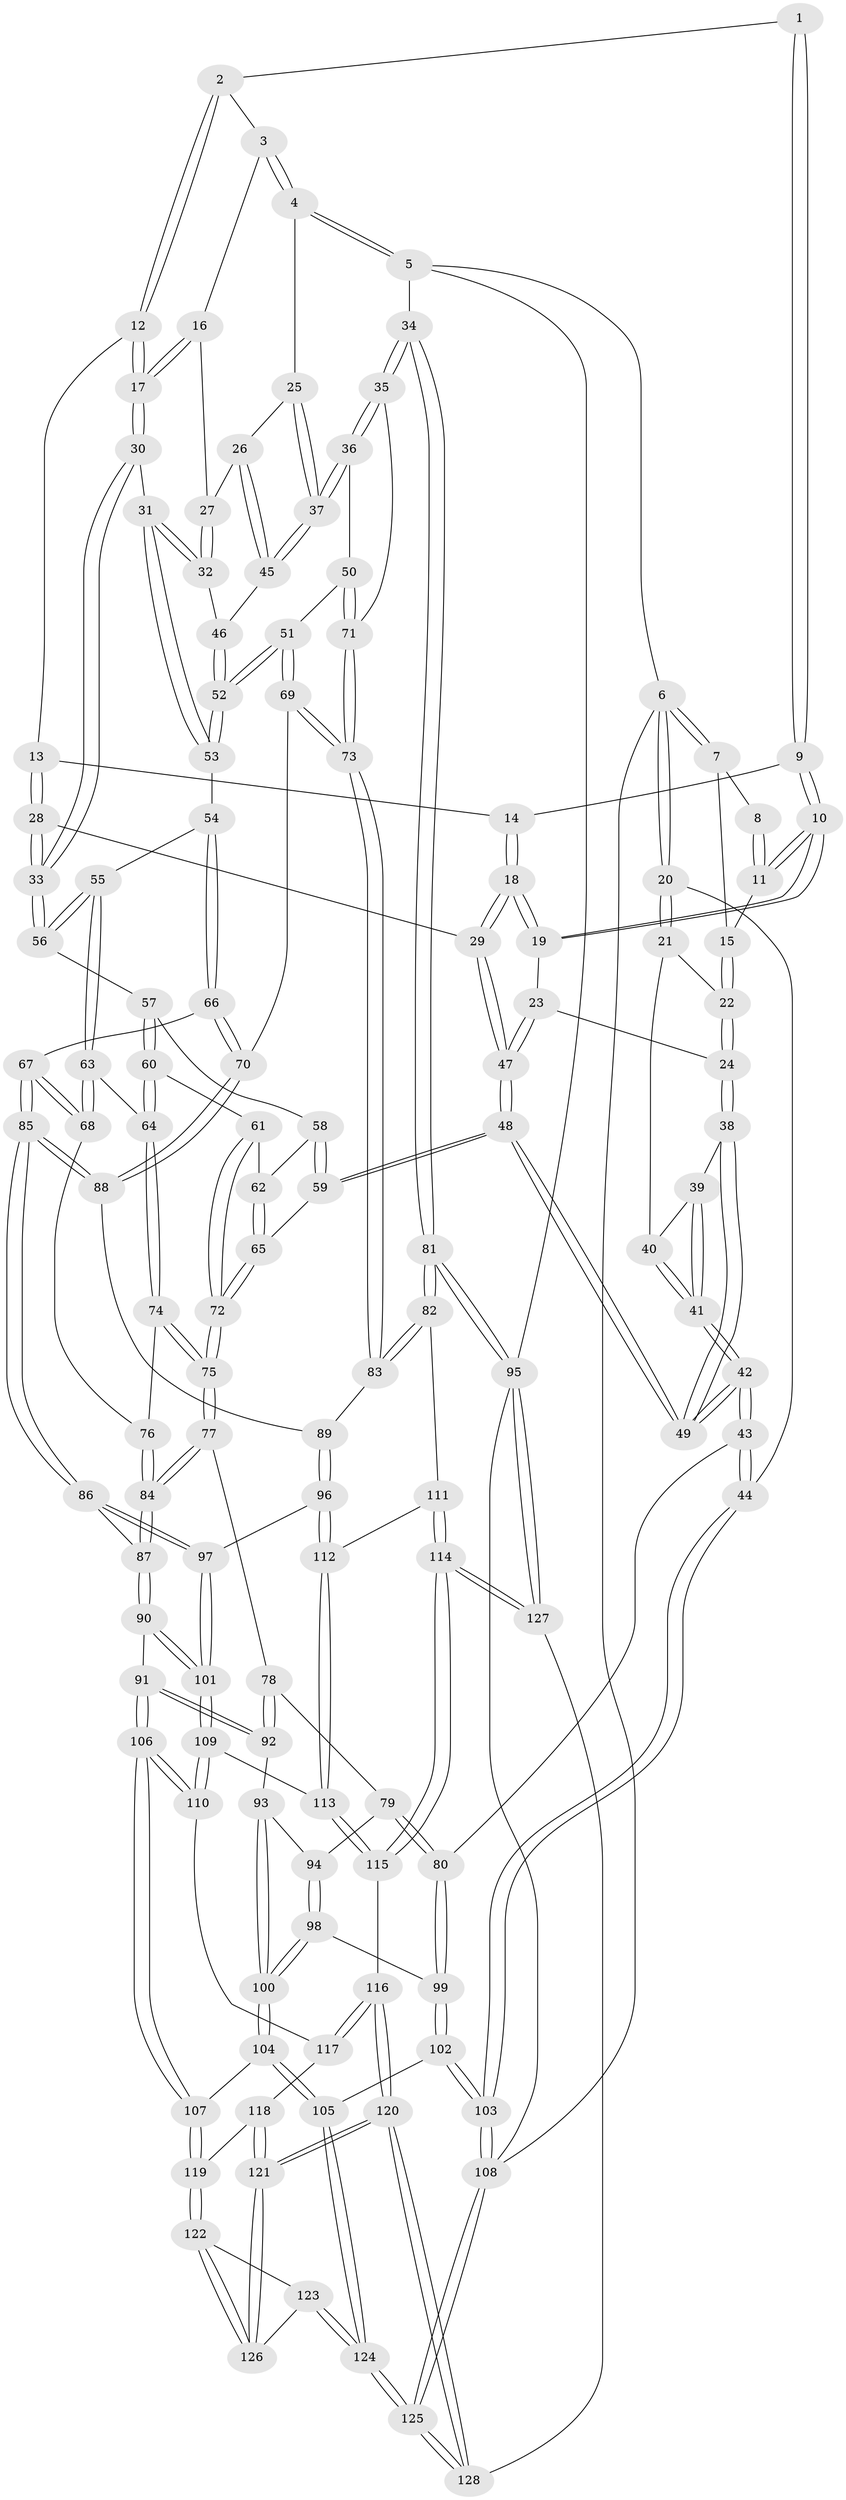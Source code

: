 // coarse degree distribution, {3: 0.17333333333333334, 4: 0.44, 5: 0.25333333333333335, 6: 0.10666666666666667, 2: 0.02666666666666667}
// Generated by graph-tools (version 1.1) at 2025/24/03/03/25 07:24:31]
// undirected, 128 vertices, 317 edges
graph export_dot {
graph [start="1"]
  node [color=gray90,style=filled];
  1 [pos="+0.4372956212627454+0"];
  2 [pos="+0.5404644972042374+0"];
  3 [pos="+0.7598949236216999+0"];
  4 [pos="+1+0"];
  5 [pos="+1+0"];
  6 [pos="+0+0"];
  7 [pos="+0.197159603295199+0"];
  8 [pos="+0.4314312530208824+0"];
  9 [pos="+0.4259605014791839+0"];
  10 [pos="+0.3654828339408714+0.101725303423066"];
  11 [pos="+0.3347949336188878+0.0503085186829207"];
  12 [pos="+0.5347667623596619+0.0635773685073592"];
  13 [pos="+0.49864568042849405+0.07378934137769043"];
  14 [pos="+0.4623863579049196+0.05281534002475029"];
  15 [pos="+0.19466045967299364+0"];
  16 [pos="+0.7155224935760095+0"];
  17 [pos="+0.5716912910119284+0.09573579353870217"];
  18 [pos="+0.3707221444814324+0.14933987218020078"];
  19 [pos="+0.3645812213375213+0.1427044868891616"];
  20 [pos="+0+0.18908343490372367"];
  21 [pos="+0.07992886474586933+0.09408635432888034"];
  22 [pos="+0.17780100906811958+0.03925126074046749"];
  23 [pos="+0.2833220876470377+0.12579479243526925"];
  24 [pos="+0.21628851857590636+0.10345171314013928"];
  25 [pos="+0.9082397623614928+0"];
  26 [pos="+0.8118289587740298+0.1326542355980476"];
  27 [pos="+0.7145829898408799+0"];
  28 [pos="+0.4357682595855111+0.20600223950809576"];
  29 [pos="+0.38135320492694863+0.16682630287910116"];
  30 [pos="+0.5923693952259608+0.16773354080215988"];
  31 [pos="+0.6397550292660368+0.18829544440417306"];
  32 [pos="+0.6896907818411717+0.14118550029567056"];
  33 [pos="+0.4394167398980051+0.21031199079970642"];
  34 [pos="+1+0.2611474526751658"];
  35 [pos="+1+0.2693198652631093"];
  36 [pos="+0.9420038234605254+0.23919644668815712"];
  37 [pos="+0.9125349694561192+0.19930007269284628"];
  38 [pos="+0.19871473688005933+0.1625404547417232"];
  39 [pos="+0.130514386660278+0.16524024792010777"];
  40 [pos="+0.11108729040185256+0.15614524574520908"];
  41 [pos="+0.1179920680601156+0.2101665492835852"];
  42 [pos="+0.12478505787876992+0.35721374746686385"];
  43 [pos="+0+0.4266949590410092"];
  44 [pos="+0+0.4178504242833665"];
  45 [pos="+0.805104657785979+0.15774994767819533"];
  46 [pos="+0.7995537514404634+0.16076106607817947"];
  47 [pos="+0.24573059560982585+0.2808135746539712"];
  48 [pos="+0.18659408330003716+0.3416929892258694"];
  49 [pos="+0.1652630365955551+0.34150538043275014"];
  50 [pos="+0.8277074497529935+0.30758624407856716"];
  51 [pos="+0.7742643764987254+0.3056426099768862"];
  52 [pos="+0.7721586734180055+0.30364856905444804"];
  53 [pos="+0.6599724001007872+0.2641858968434423"];
  54 [pos="+0.6289022350169334+0.30325871169774105"];
  55 [pos="+0.5234953199958828+0.3160338099903462"];
  56 [pos="+0.43968757448341406+0.21618176506500641"];
  57 [pos="+0.43148100644359283+0.2317188690273631"];
  58 [pos="+0.39279042499330197+0.2690501399300358"];
  59 [pos="+0.22517707411879836+0.35481568848479783"];
  60 [pos="+0.42449559161591166+0.36818165584473134"];
  61 [pos="+0.40031048065683106+0.36931416469898165"];
  62 [pos="+0.368375032471897+0.350500383060442"];
  63 [pos="+0.5004538104036711+0.392658050478375"];
  64 [pos="+0.43394832753690904+0.37634509306884234"];
  65 [pos="+0.23682123518317622+0.3619875477583554"];
  66 [pos="+0.6292052055772495+0.4139482946500886"];
  67 [pos="+0.5435514475216988+0.43949912484445436"];
  68 [pos="+0.5167322778907141+0.4287979851384025"];
  69 [pos="+0.7529882908089477+0.4039592336601036"];
  70 [pos="+0.6904519825292293+0.45908638573739374"];
  71 [pos="+0.8977151164027293+0.42540798977604843"];
  72 [pos="+0.3303879832790595+0.45648270059031854"];
  73 [pos="+0.886661157933629+0.47941607552550036"];
  74 [pos="+0.3989870929115216+0.45902903164930126"];
  75 [pos="+0.34687182674249784+0.48525195645083646"];
  76 [pos="+0.48416034681251396+0.45739986724375226"];
  77 [pos="+0.34673075580388474+0.4953138559836819"];
  78 [pos="+0.33796131957615644+0.5117093392025482"];
  79 [pos="+0.2487092956943493+0.5723604545366525"];
  80 [pos="+0.1305116957672061+0.5687765862084535"];
  81 [pos="+1+0.753206441734428"];
  82 [pos="+0.9943663942418263+0.6773483883083217"];
  83 [pos="+0.9121841339642097+0.5952909102115486"];
  84 [pos="+0.46305677413969837+0.5494991850056291"];
  85 [pos="+0.5753151992923141+0.5842561946379635"];
  86 [pos="+0.5673262254975769+0.5966020208668564"];
  87 [pos="+0.49476240762047463+0.6058871002230682"];
  88 [pos="+0.6963246920742036+0.5171354958620071"];
  89 [pos="+0.7563081746306596+0.5636137543047262"];
  90 [pos="+0.45414044611880405+0.6473668453072772"];
  91 [pos="+0.4107869043706698+0.667858107000787"];
  92 [pos="+0.394660632441417+0.6565238267477822"];
  93 [pos="+0.30229127304968706+0.6430197987787305"];
  94 [pos="+0.3001748076754688+0.6414215974520413"];
  95 [pos="+1+1"];
  96 [pos="+0.664385076446317+0.7010098314646077"];
  97 [pos="+0.5775662633455604+0.6132428287295983"];
  98 [pos="+0.23069995929773937+0.685499446885311"];
  99 [pos="+0.13678165336467552+0.5991162977827055"];
  100 [pos="+0.2666940705445108+0.7714156443564806"];
  101 [pos="+0.5408062368468602+0.758090682317262"];
  102 [pos="+0.12438463694695799+0.7672074024330615"];
  103 [pos="+0+1"];
  104 [pos="+0.2696262420910396+0.7971426015351118"];
  105 [pos="+0.2652314570260868+0.800139884806387"];
  106 [pos="+0.3808789968320287+0.785523413600375"];
  107 [pos="+0.3758078934111681+0.7891929565339771"];
  108 [pos="+0+1"];
  109 [pos="+0.5476826027003873+0.7794741765239719"];
  110 [pos="+0.49188761729794084+0.8141734514268719"];
  111 [pos="+0.7378813335968465+0.7673324372551908"];
  112 [pos="+0.6763550306545483+0.7439260119036103"];
  113 [pos="+0.6109239211710549+0.7873978146774393"];
  114 [pos="+0.745814929574057+1"];
  115 [pos="+0.6129480977112763+0.8303407238047756"];
  116 [pos="+0.5365609547223797+0.9283432688704608"];
  117 [pos="+0.4951772397662044+0.8315246841207234"];
  118 [pos="+0.45364193088370486+0.8924891961069962"];
  119 [pos="+0.3835722112752663+0.850262684376685"];
  120 [pos="+0.5401692560371972+1"];
  121 [pos="+0.4541240465914152+0.9914182875060862"];
  122 [pos="+0.3832621651314912+0.8752921074691999"];
  123 [pos="+0.32244704285492537+0.93717251173446"];
  124 [pos="+0.2258365848692895+0.9754904280012298"];
  125 [pos="+0.05221535222384167+1"];
  126 [pos="+0.4296871508342886+0.9646353760564406"];
  127 [pos="+0.774114494086799+1"];
  128 [pos="+0.543872663707264+1"];
  1 -- 2;
  1 -- 9;
  1 -- 9;
  2 -- 3;
  2 -- 12;
  2 -- 12;
  3 -- 4;
  3 -- 4;
  3 -- 16;
  4 -- 5;
  4 -- 5;
  4 -- 25;
  5 -- 6;
  5 -- 34;
  5 -- 95;
  6 -- 7;
  6 -- 7;
  6 -- 20;
  6 -- 20;
  6 -- 108;
  7 -- 8;
  7 -- 15;
  8 -- 11;
  8 -- 11;
  9 -- 10;
  9 -- 10;
  9 -- 14;
  10 -- 11;
  10 -- 11;
  10 -- 19;
  10 -- 19;
  11 -- 15;
  12 -- 13;
  12 -- 17;
  12 -- 17;
  13 -- 14;
  13 -- 28;
  13 -- 28;
  14 -- 18;
  14 -- 18;
  15 -- 22;
  15 -- 22;
  16 -- 17;
  16 -- 17;
  16 -- 27;
  17 -- 30;
  17 -- 30;
  18 -- 19;
  18 -- 19;
  18 -- 29;
  18 -- 29;
  19 -- 23;
  20 -- 21;
  20 -- 21;
  20 -- 44;
  21 -- 22;
  21 -- 40;
  22 -- 24;
  22 -- 24;
  23 -- 24;
  23 -- 47;
  23 -- 47;
  24 -- 38;
  24 -- 38;
  25 -- 26;
  25 -- 37;
  25 -- 37;
  26 -- 27;
  26 -- 45;
  26 -- 45;
  27 -- 32;
  27 -- 32;
  28 -- 29;
  28 -- 33;
  28 -- 33;
  29 -- 47;
  29 -- 47;
  30 -- 31;
  30 -- 33;
  30 -- 33;
  31 -- 32;
  31 -- 32;
  31 -- 53;
  31 -- 53;
  32 -- 46;
  33 -- 56;
  33 -- 56;
  34 -- 35;
  34 -- 35;
  34 -- 81;
  34 -- 81;
  35 -- 36;
  35 -- 36;
  35 -- 71;
  36 -- 37;
  36 -- 37;
  36 -- 50;
  37 -- 45;
  37 -- 45;
  38 -- 39;
  38 -- 49;
  38 -- 49;
  39 -- 40;
  39 -- 41;
  39 -- 41;
  40 -- 41;
  40 -- 41;
  41 -- 42;
  41 -- 42;
  42 -- 43;
  42 -- 43;
  42 -- 49;
  42 -- 49;
  43 -- 44;
  43 -- 44;
  43 -- 80;
  44 -- 103;
  44 -- 103;
  45 -- 46;
  46 -- 52;
  46 -- 52;
  47 -- 48;
  47 -- 48;
  48 -- 49;
  48 -- 49;
  48 -- 59;
  48 -- 59;
  50 -- 51;
  50 -- 71;
  50 -- 71;
  51 -- 52;
  51 -- 52;
  51 -- 69;
  51 -- 69;
  52 -- 53;
  52 -- 53;
  53 -- 54;
  54 -- 55;
  54 -- 66;
  54 -- 66;
  55 -- 56;
  55 -- 56;
  55 -- 63;
  55 -- 63;
  56 -- 57;
  57 -- 58;
  57 -- 60;
  57 -- 60;
  58 -- 59;
  58 -- 59;
  58 -- 62;
  59 -- 65;
  60 -- 61;
  60 -- 64;
  60 -- 64;
  61 -- 62;
  61 -- 72;
  61 -- 72;
  62 -- 65;
  62 -- 65;
  63 -- 64;
  63 -- 68;
  63 -- 68;
  64 -- 74;
  64 -- 74;
  65 -- 72;
  65 -- 72;
  66 -- 67;
  66 -- 70;
  66 -- 70;
  67 -- 68;
  67 -- 68;
  67 -- 85;
  67 -- 85;
  68 -- 76;
  69 -- 70;
  69 -- 73;
  69 -- 73;
  70 -- 88;
  70 -- 88;
  71 -- 73;
  71 -- 73;
  72 -- 75;
  72 -- 75;
  73 -- 83;
  73 -- 83;
  74 -- 75;
  74 -- 75;
  74 -- 76;
  75 -- 77;
  75 -- 77;
  76 -- 84;
  76 -- 84;
  77 -- 78;
  77 -- 84;
  77 -- 84;
  78 -- 79;
  78 -- 92;
  78 -- 92;
  79 -- 80;
  79 -- 80;
  79 -- 94;
  80 -- 99;
  80 -- 99;
  81 -- 82;
  81 -- 82;
  81 -- 95;
  81 -- 95;
  82 -- 83;
  82 -- 83;
  82 -- 111;
  83 -- 89;
  84 -- 87;
  84 -- 87;
  85 -- 86;
  85 -- 86;
  85 -- 88;
  85 -- 88;
  86 -- 87;
  86 -- 97;
  86 -- 97;
  87 -- 90;
  87 -- 90;
  88 -- 89;
  89 -- 96;
  89 -- 96;
  90 -- 91;
  90 -- 101;
  90 -- 101;
  91 -- 92;
  91 -- 92;
  91 -- 106;
  91 -- 106;
  92 -- 93;
  93 -- 94;
  93 -- 100;
  93 -- 100;
  94 -- 98;
  94 -- 98;
  95 -- 127;
  95 -- 127;
  95 -- 108;
  96 -- 97;
  96 -- 112;
  96 -- 112;
  97 -- 101;
  97 -- 101;
  98 -- 99;
  98 -- 100;
  98 -- 100;
  99 -- 102;
  99 -- 102;
  100 -- 104;
  100 -- 104;
  101 -- 109;
  101 -- 109;
  102 -- 103;
  102 -- 103;
  102 -- 105;
  103 -- 108;
  103 -- 108;
  104 -- 105;
  104 -- 105;
  104 -- 107;
  105 -- 124;
  105 -- 124;
  106 -- 107;
  106 -- 107;
  106 -- 110;
  106 -- 110;
  107 -- 119;
  107 -- 119;
  108 -- 125;
  108 -- 125;
  109 -- 110;
  109 -- 110;
  109 -- 113;
  110 -- 117;
  111 -- 112;
  111 -- 114;
  111 -- 114;
  112 -- 113;
  112 -- 113;
  113 -- 115;
  113 -- 115;
  114 -- 115;
  114 -- 115;
  114 -- 127;
  114 -- 127;
  115 -- 116;
  116 -- 117;
  116 -- 117;
  116 -- 120;
  116 -- 120;
  117 -- 118;
  118 -- 119;
  118 -- 121;
  118 -- 121;
  119 -- 122;
  119 -- 122;
  120 -- 121;
  120 -- 121;
  120 -- 128;
  120 -- 128;
  121 -- 126;
  121 -- 126;
  122 -- 123;
  122 -- 126;
  122 -- 126;
  123 -- 124;
  123 -- 124;
  123 -- 126;
  124 -- 125;
  124 -- 125;
  125 -- 128;
  125 -- 128;
  127 -- 128;
}
